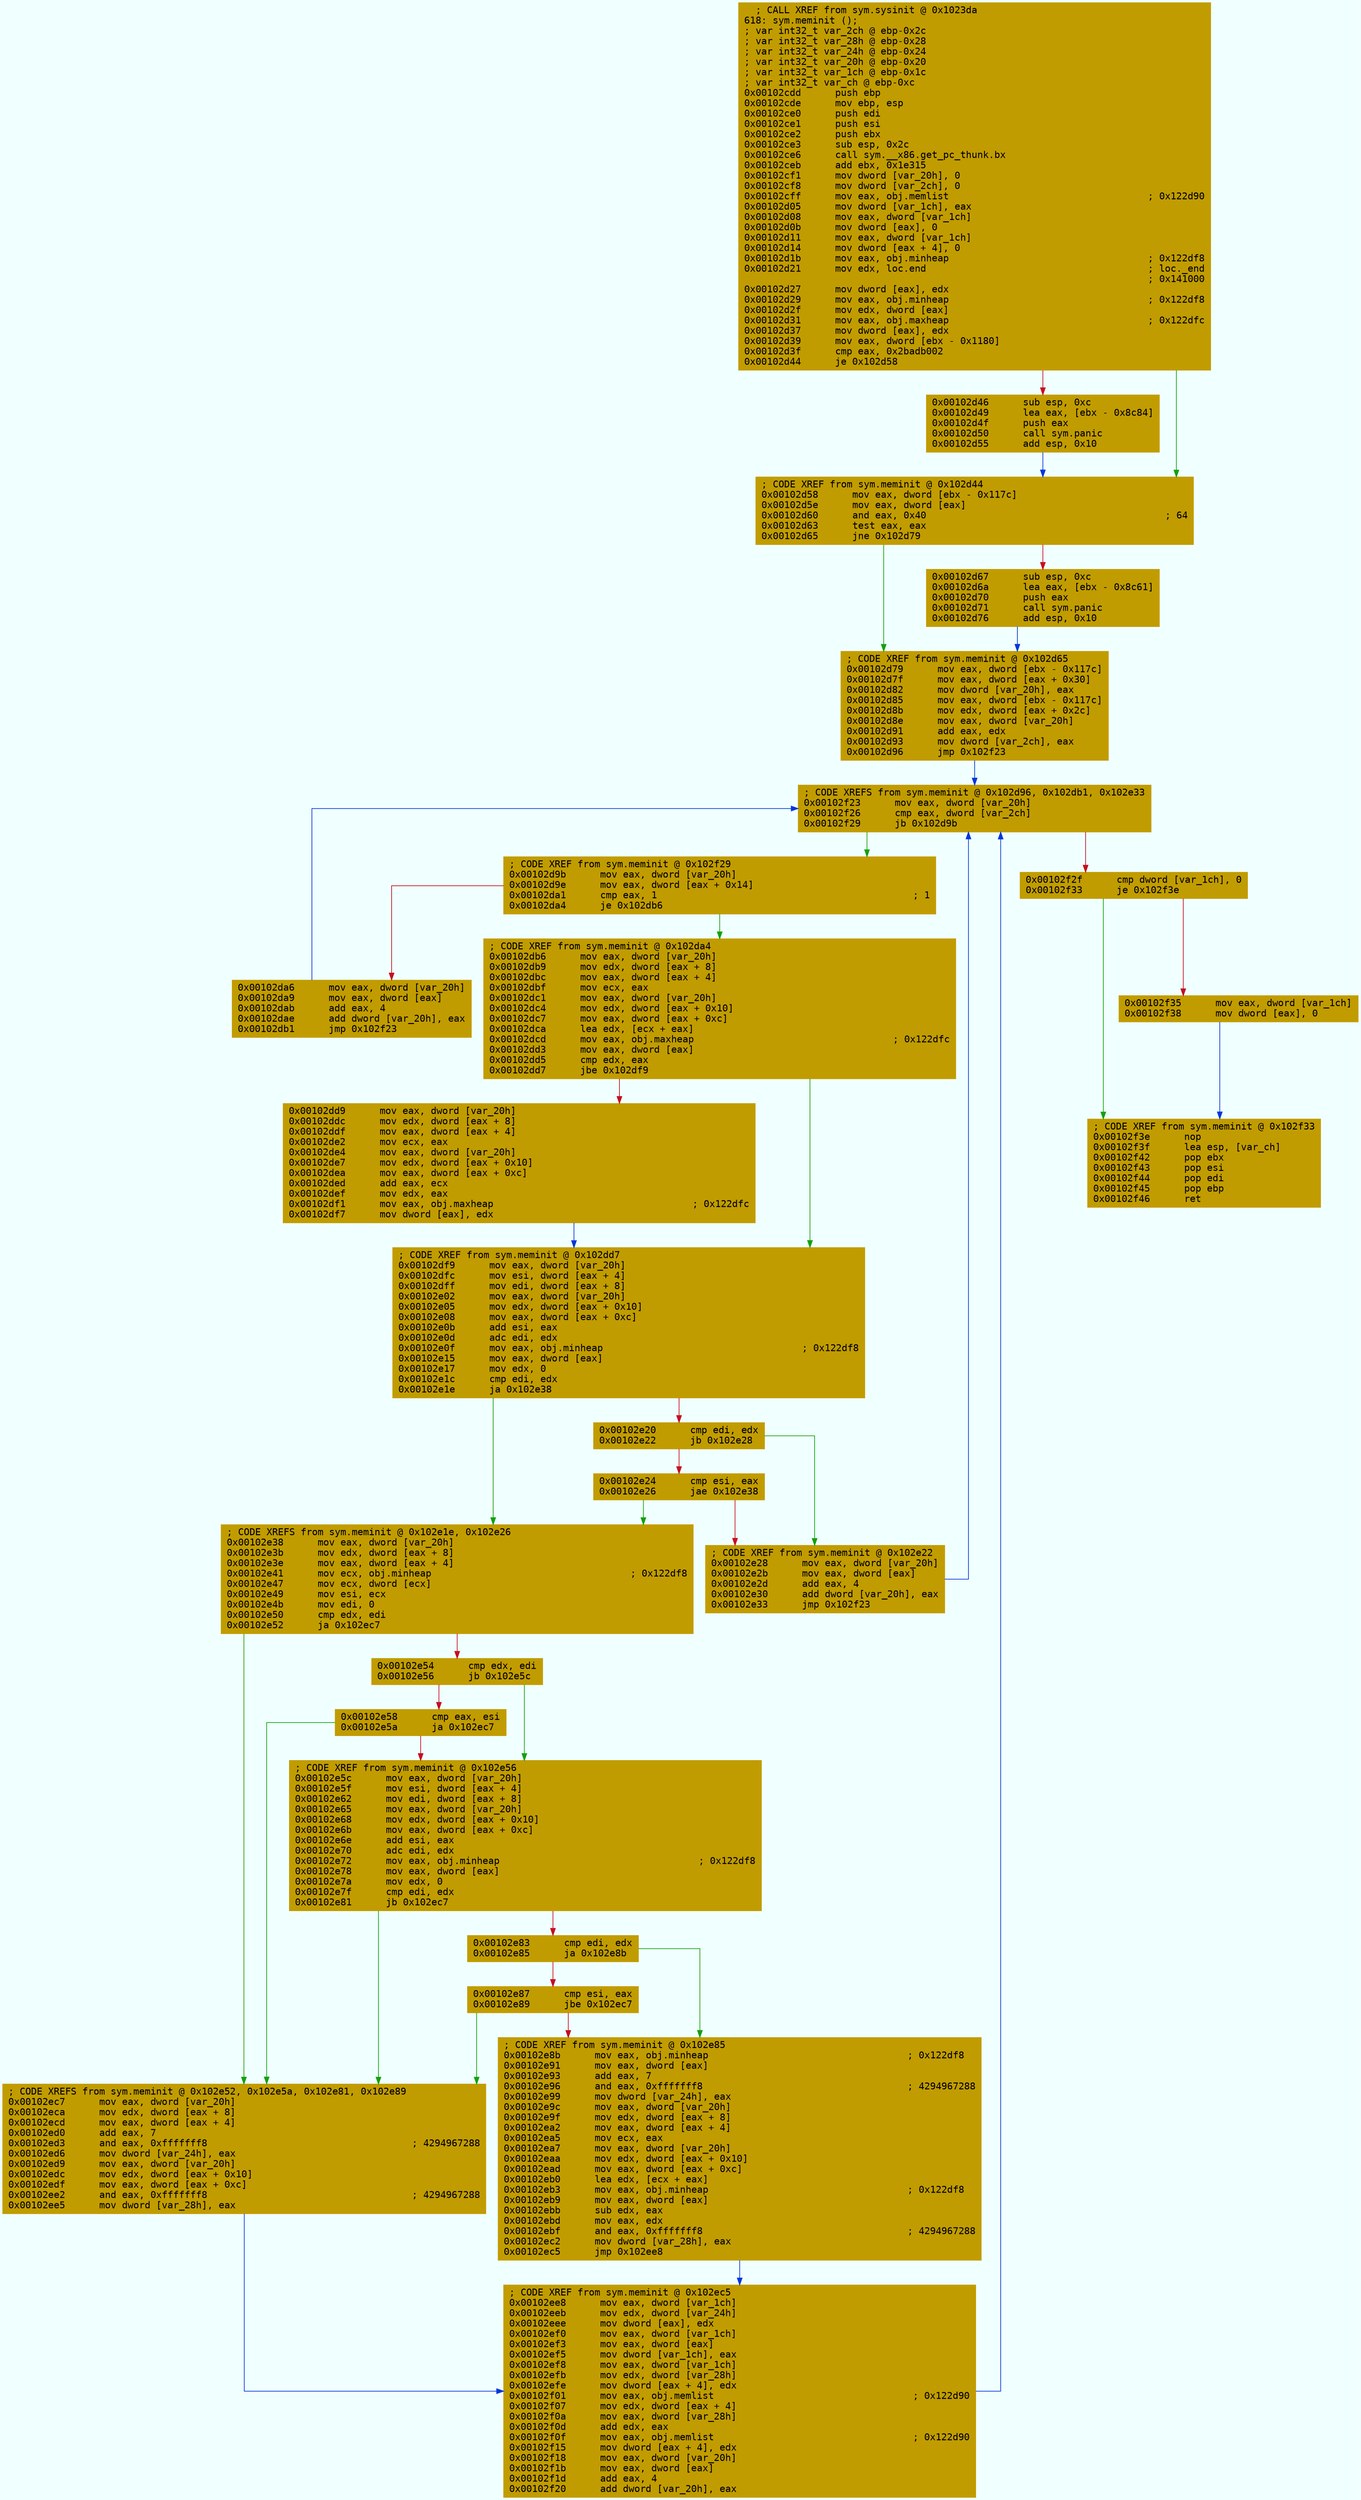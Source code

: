 digraph code {
	graph [bgcolor=azure fontsize=8 fontname="Courier" splines="ortho"];
	node [fillcolor=gray style=filled shape=box];
	edge [arrowhead="normal"];
	"0x00102cdd" [URL="sym.meminit/0x00102cdd", fillcolor="#c19c00",color="#c19c00", fontname="Courier",label="  ; CALL XREF from sym.sysinit @ 0x1023da\l618: sym.meminit ();\l; var int32_t var_2ch @ ebp-0x2c\l; var int32_t var_28h @ ebp-0x28\l; var int32_t var_24h @ ebp-0x24\l; var int32_t var_20h @ ebp-0x20\l; var int32_t var_1ch @ ebp-0x1c\l; var int32_t var_ch @ ebp-0xc\l0x00102cdd      push ebp\l0x00102cde      mov ebp, esp\l0x00102ce0      push edi\l0x00102ce1      push esi\l0x00102ce2      push ebx\l0x00102ce3      sub esp, 0x2c\l0x00102ce6      call sym.__x86.get_pc_thunk.bx\l0x00102ceb      add ebx, 0x1e315\l0x00102cf1      mov dword [var_20h], 0\l0x00102cf8      mov dword [var_2ch], 0\l0x00102cff      mov eax, obj.memlist                                   ; 0x122d90\l0x00102d05      mov dword [var_1ch], eax\l0x00102d08      mov eax, dword [var_1ch]\l0x00102d0b      mov dword [eax], 0\l0x00102d11      mov eax, dword [var_1ch]\l0x00102d14      mov dword [eax + 4], 0\l0x00102d1b      mov eax, obj.minheap                                   ; 0x122df8\l0x00102d21      mov edx, loc.end                                       ; loc._end\l                                                                       ; 0x141000\l0x00102d27      mov dword [eax], edx\l0x00102d29      mov eax, obj.minheap                                   ; 0x122df8\l0x00102d2f      mov edx, dword [eax]\l0x00102d31      mov eax, obj.maxheap                                   ; 0x122dfc\l0x00102d37      mov dword [eax], edx\l0x00102d39      mov eax, dword [ebx - 0x1180]\l0x00102d3f      cmp eax, 0x2badb002\l0x00102d44      je 0x102d58\l"]
	"0x00102d46" [URL="sym.meminit/0x00102d46", fillcolor="#c19c00",color="#c19c00", fontname="Courier",label="0x00102d46      sub esp, 0xc\l0x00102d49      lea eax, [ebx - 0x8c84]\l0x00102d4f      push eax\l0x00102d50      call sym.panic\l0x00102d55      add esp, 0x10\l"]
	"0x00102d58" [URL="sym.meminit/0x00102d58", fillcolor="#c19c00",color="#c19c00", fontname="Courier",label="; CODE XREF from sym.meminit @ 0x102d44\l0x00102d58      mov eax, dword [ebx - 0x117c]\l0x00102d5e      mov eax, dword [eax]\l0x00102d60      and eax, 0x40                                          ; 64\l0x00102d63      test eax, eax\l0x00102d65      jne 0x102d79\l"]
	"0x00102d67" [URL="sym.meminit/0x00102d67", fillcolor="#c19c00",color="#c19c00", fontname="Courier",label="0x00102d67      sub esp, 0xc\l0x00102d6a      lea eax, [ebx - 0x8c61]\l0x00102d70      push eax\l0x00102d71      call sym.panic\l0x00102d76      add esp, 0x10\l"]
	"0x00102d79" [URL="sym.meminit/0x00102d79", fillcolor="#c19c00",color="#c19c00", fontname="Courier",label="; CODE XREF from sym.meminit @ 0x102d65\l0x00102d79      mov eax, dword [ebx - 0x117c]\l0x00102d7f      mov eax, dword [eax + 0x30]\l0x00102d82      mov dword [var_20h], eax\l0x00102d85      mov eax, dword [ebx - 0x117c]\l0x00102d8b      mov edx, dword [eax + 0x2c]\l0x00102d8e      mov eax, dword [var_20h]\l0x00102d91      add eax, edx\l0x00102d93      mov dword [var_2ch], eax\l0x00102d96      jmp 0x102f23\l"]
	"0x00102d9b" [URL="sym.meminit/0x00102d9b", fillcolor="#c19c00",color="#c19c00", fontname="Courier",label="; CODE XREF from sym.meminit @ 0x102f29\l0x00102d9b      mov eax, dword [var_20h]\l0x00102d9e      mov eax, dword [eax + 0x14]\l0x00102da1      cmp eax, 1                                             ; 1\l0x00102da4      je 0x102db6\l"]
	"0x00102da6" [URL="sym.meminit/0x00102da6", fillcolor="#c19c00",color="#c19c00", fontname="Courier",label="0x00102da6      mov eax, dword [var_20h]\l0x00102da9      mov eax, dword [eax]\l0x00102dab      add eax, 4\l0x00102dae      add dword [var_20h], eax\l0x00102db1      jmp 0x102f23\l"]
	"0x00102db6" [URL="sym.meminit/0x00102db6", fillcolor="#c19c00",color="#c19c00", fontname="Courier",label="; CODE XREF from sym.meminit @ 0x102da4\l0x00102db6      mov eax, dword [var_20h]\l0x00102db9      mov edx, dword [eax + 8]\l0x00102dbc      mov eax, dword [eax + 4]\l0x00102dbf      mov ecx, eax\l0x00102dc1      mov eax, dword [var_20h]\l0x00102dc4      mov edx, dword [eax + 0x10]\l0x00102dc7      mov eax, dword [eax + 0xc]\l0x00102dca      lea edx, [ecx + eax]\l0x00102dcd      mov eax, obj.maxheap                                   ; 0x122dfc\l0x00102dd3      mov eax, dword [eax]\l0x00102dd5      cmp edx, eax\l0x00102dd7      jbe 0x102df9\l"]
	"0x00102dd9" [URL="sym.meminit/0x00102dd9", fillcolor="#c19c00",color="#c19c00", fontname="Courier",label="0x00102dd9      mov eax, dword [var_20h]\l0x00102ddc      mov edx, dword [eax + 8]\l0x00102ddf      mov eax, dword [eax + 4]\l0x00102de2      mov ecx, eax\l0x00102de4      mov eax, dword [var_20h]\l0x00102de7      mov edx, dword [eax + 0x10]\l0x00102dea      mov eax, dword [eax + 0xc]\l0x00102ded      add eax, ecx\l0x00102def      mov edx, eax\l0x00102df1      mov eax, obj.maxheap                                   ; 0x122dfc\l0x00102df7      mov dword [eax], edx\l"]
	"0x00102df9" [URL="sym.meminit/0x00102df9", fillcolor="#c19c00",color="#c19c00", fontname="Courier",label="; CODE XREF from sym.meminit @ 0x102dd7\l0x00102df9      mov eax, dword [var_20h]\l0x00102dfc      mov esi, dword [eax + 4]\l0x00102dff      mov edi, dword [eax + 8]\l0x00102e02      mov eax, dword [var_20h]\l0x00102e05      mov edx, dword [eax + 0x10]\l0x00102e08      mov eax, dword [eax + 0xc]\l0x00102e0b      add esi, eax\l0x00102e0d      adc edi, edx\l0x00102e0f      mov eax, obj.minheap                                   ; 0x122df8\l0x00102e15      mov eax, dword [eax]\l0x00102e17      mov edx, 0\l0x00102e1c      cmp edi, edx\l0x00102e1e      ja 0x102e38\l"]
	"0x00102e20" [URL="sym.meminit/0x00102e20", fillcolor="#c19c00",color="#c19c00", fontname="Courier",label="0x00102e20      cmp edi, edx\l0x00102e22      jb 0x102e28\l"]
	"0x00102e24" [URL="sym.meminit/0x00102e24", fillcolor="#c19c00",color="#c19c00", fontname="Courier",label="0x00102e24      cmp esi, eax\l0x00102e26      jae 0x102e38\l"]
	"0x00102e28" [URL="sym.meminit/0x00102e28", fillcolor="#c19c00",color="#c19c00", fontname="Courier",label="; CODE XREF from sym.meminit @ 0x102e22\l0x00102e28      mov eax, dword [var_20h]\l0x00102e2b      mov eax, dword [eax]\l0x00102e2d      add eax, 4\l0x00102e30      add dword [var_20h], eax\l0x00102e33      jmp 0x102f23\l"]
	"0x00102e38" [URL="sym.meminit/0x00102e38", fillcolor="#c19c00",color="#c19c00", fontname="Courier",label="; CODE XREFS from sym.meminit @ 0x102e1e, 0x102e26\l0x00102e38      mov eax, dword [var_20h]\l0x00102e3b      mov edx, dword [eax + 8]\l0x00102e3e      mov eax, dword [eax + 4]\l0x00102e41      mov ecx, obj.minheap                                   ; 0x122df8\l0x00102e47      mov ecx, dword [ecx]\l0x00102e49      mov esi, ecx\l0x00102e4b      mov edi, 0\l0x00102e50      cmp edx, edi\l0x00102e52      ja 0x102ec7\l"]
	"0x00102e54" [URL="sym.meminit/0x00102e54", fillcolor="#c19c00",color="#c19c00", fontname="Courier",label="0x00102e54      cmp edx, edi\l0x00102e56      jb 0x102e5c\l"]
	"0x00102e58" [URL="sym.meminit/0x00102e58", fillcolor="#c19c00",color="#c19c00", fontname="Courier",label="0x00102e58      cmp eax, esi\l0x00102e5a      ja 0x102ec7\l"]
	"0x00102e5c" [URL="sym.meminit/0x00102e5c", fillcolor="#c19c00",color="#c19c00", fontname="Courier",label="; CODE XREF from sym.meminit @ 0x102e56\l0x00102e5c      mov eax, dword [var_20h]\l0x00102e5f      mov esi, dword [eax + 4]\l0x00102e62      mov edi, dword [eax + 8]\l0x00102e65      mov eax, dword [var_20h]\l0x00102e68      mov edx, dword [eax + 0x10]\l0x00102e6b      mov eax, dword [eax + 0xc]\l0x00102e6e      add esi, eax\l0x00102e70      adc edi, edx\l0x00102e72      mov eax, obj.minheap                                   ; 0x122df8\l0x00102e78      mov eax, dword [eax]\l0x00102e7a      mov edx, 0\l0x00102e7f      cmp edi, edx\l0x00102e81      jb 0x102ec7\l"]
	"0x00102e83" [URL="sym.meminit/0x00102e83", fillcolor="#c19c00",color="#c19c00", fontname="Courier",label="0x00102e83      cmp edi, edx\l0x00102e85      ja 0x102e8b\l"]
	"0x00102e87" [URL="sym.meminit/0x00102e87", fillcolor="#c19c00",color="#c19c00", fontname="Courier",label="0x00102e87      cmp esi, eax\l0x00102e89      jbe 0x102ec7\l"]
	"0x00102e8b" [URL="sym.meminit/0x00102e8b", fillcolor="#c19c00",color="#c19c00", fontname="Courier",label="; CODE XREF from sym.meminit @ 0x102e85\l0x00102e8b      mov eax, obj.minheap                                   ; 0x122df8\l0x00102e91      mov eax, dword [eax]\l0x00102e93      add eax, 7\l0x00102e96      and eax, 0xfffffff8                                    ; 4294967288\l0x00102e99      mov dword [var_24h], eax\l0x00102e9c      mov eax, dword [var_20h]\l0x00102e9f      mov edx, dword [eax + 8]\l0x00102ea2      mov eax, dword [eax + 4]\l0x00102ea5      mov ecx, eax\l0x00102ea7      mov eax, dword [var_20h]\l0x00102eaa      mov edx, dword [eax + 0x10]\l0x00102ead      mov eax, dword [eax + 0xc]\l0x00102eb0      lea edx, [ecx + eax]\l0x00102eb3      mov eax, obj.minheap                                   ; 0x122df8\l0x00102eb9      mov eax, dword [eax]\l0x00102ebb      sub edx, eax\l0x00102ebd      mov eax, edx\l0x00102ebf      and eax, 0xfffffff8                                    ; 4294967288\l0x00102ec2      mov dword [var_28h], eax\l0x00102ec5      jmp 0x102ee8\l"]
	"0x00102ec7" [URL="sym.meminit/0x00102ec7", fillcolor="#c19c00",color="#c19c00", fontname="Courier",label="; CODE XREFS from sym.meminit @ 0x102e52, 0x102e5a, 0x102e81, 0x102e89\l0x00102ec7      mov eax, dword [var_20h]\l0x00102eca      mov edx, dword [eax + 8]\l0x00102ecd      mov eax, dword [eax + 4]\l0x00102ed0      add eax, 7\l0x00102ed3      and eax, 0xfffffff8                                    ; 4294967288\l0x00102ed6      mov dword [var_24h], eax\l0x00102ed9      mov eax, dword [var_20h]\l0x00102edc      mov edx, dword [eax + 0x10]\l0x00102edf      mov eax, dword [eax + 0xc]\l0x00102ee2      and eax, 0xfffffff8                                    ; 4294967288\l0x00102ee5      mov dword [var_28h], eax\l"]
	"0x00102ee8" [URL="sym.meminit/0x00102ee8", fillcolor="#c19c00",color="#c19c00", fontname="Courier",label="; CODE XREF from sym.meminit @ 0x102ec5\l0x00102ee8      mov eax, dword [var_1ch]\l0x00102eeb      mov edx, dword [var_24h]\l0x00102eee      mov dword [eax], edx\l0x00102ef0      mov eax, dword [var_1ch]\l0x00102ef3      mov eax, dword [eax]\l0x00102ef5      mov dword [var_1ch], eax\l0x00102ef8      mov eax, dword [var_1ch]\l0x00102efb      mov edx, dword [var_28h]\l0x00102efe      mov dword [eax + 4], edx\l0x00102f01      mov eax, obj.memlist                                   ; 0x122d90\l0x00102f07      mov edx, dword [eax + 4]\l0x00102f0a      mov eax, dword [var_28h]\l0x00102f0d      add edx, eax\l0x00102f0f      mov eax, obj.memlist                                   ; 0x122d90\l0x00102f15      mov dword [eax + 4], edx\l0x00102f18      mov eax, dword [var_20h]\l0x00102f1b      mov eax, dword [eax]\l0x00102f1d      add eax, 4\l0x00102f20      add dword [var_20h], eax\l"]
	"0x00102f23" [URL="sym.meminit/0x00102f23", fillcolor="#c19c00",color="#c19c00", fontname="Courier",label="; CODE XREFS from sym.meminit @ 0x102d96, 0x102db1, 0x102e33\l0x00102f23      mov eax, dword [var_20h]\l0x00102f26      cmp eax, dword [var_2ch]\l0x00102f29      jb 0x102d9b\l"]
	"0x00102f2f" [URL="sym.meminit/0x00102f2f", fillcolor="#c19c00",color="#c19c00", fontname="Courier",label="0x00102f2f      cmp dword [var_1ch], 0\l0x00102f33      je 0x102f3e\l"]
	"0x00102f35" [URL="sym.meminit/0x00102f35", fillcolor="#c19c00",color="#c19c00", fontname="Courier",label="0x00102f35      mov eax, dword [var_1ch]\l0x00102f38      mov dword [eax], 0\l"]
	"0x00102f3e" [URL="sym.meminit/0x00102f3e", fillcolor="#c19c00",color="#c19c00", fontname="Courier",label="; CODE XREF from sym.meminit @ 0x102f33\l0x00102f3e      nop\l0x00102f3f      lea esp, [var_ch]\l0x00102f42      pop ebx\l0x00102f43      pop esi\l0x00102f44      pop edi\l0x00102f45      pop ebp\l0x00102f46      ret\l"]
        "0x00102cdd" -> "0x00102d58" [color="#13a10e"];
        "0x00102cdd" -> "0x00102d46" [color="#c50f1f"];
        "0x00102d46" -> "0x00102d58" [color="#0037da"];
        "0x00102d58" -> "0x00102d79" [color="#13a10e"];
        "0x00102d58" -> "0x00102d67" [color="#c50f1f"];
        "0x00102d67" -> "0x00102d79" [color="#0037da"];
        "0x00102d79" -> "0x00102f23" [color="#0037da"];
        "0x00102d9b" -> "0x00102db6" [color="#13a10e"];
        "0x00102d9b" -> "0x00102da6" [color="#c50f1f"];
        "0x00102da6" -> "0x00102f23" [color="#0037da"];
        "0x00102db6" -> "0x00102df9" [color="#13a10e"];
        "0x00102db6" -> "0x00102dd9" [color="#c50f1f"];
        "0x00102dd9" -> "0x00102df9" [color="#0037da"];
        "0x00102df9" -> "0x00102e38" [color="#13a10e"];
        "0x00102df9" -> "0x00102e20" [color="#c50f1f"];
        "0x00102e20" -> "0x00102e28" [color="#13a10e"];
        "0x00102e20" -> "0x00102e24" [color="#c50f1f"];
        "0x00102e24" -> "0x00102e38" [color="#13a10e"];
        "0x00102e24" -> "0x00102e28" [color="#c50f1f"];
        "0x00102e28" -> "0x00102f23" [color="#0037da"];
        "0x00102e38" -> "0x00102ec7" [color="#13a10e"];
        "0x00102e38" -> "0x00102e54" [color="#c50f1f"];
        "0x00102e54" -> "0x00102e5c" [color="#13a10e"];
        "0x00102e54" -> "0x00102e58" [color="#c50f1f"];
        "0x00102e58" -> "0x00102ec7" [color="#13a10e"];
        "0x00102e58" -> "0x00102e5c" [color="#c50f1f"];
        "0x00102e5c" -> "0x00102ec7" [color="#13a10e"];
        "0x00102e5c" -> "0x00102e83" [color="#c50f1f"];
        "0x00102e83" -> "0x00102e8b" [color="#13a10e"];
        "0x00102e83" -> "0x00102e87" [color="#c50f1f"];
        "0x00102e87" -> "0x00102ec7" [color="#13a10e"];
        "0x00102e87" -> "0x00102e8b" [color="#c50f1f"];
        "0x00102e8b" -> "0x00102ee8" [color="#0037da"];
        "0x00102ec7" -> "0x00102ee8" [color="#0037da"];
        "0x00102ee8" -> "0x00102f23" [color="#0037da"];
        "0x00102f23" -> "0x00102d9b" [color="#13a10e"];
        "0x00102f23" -> "0x00102f2f" [color="#c50f1f"];
        "0x00102f2f" -> "0x00102f3e" [color="#13a10e"];
        "0x00102f2f" -> "0x00102f35" [color="#c50f1f"];
        "0x00102f35" -> "0x00102f3e" [color="#0037da"];
}
